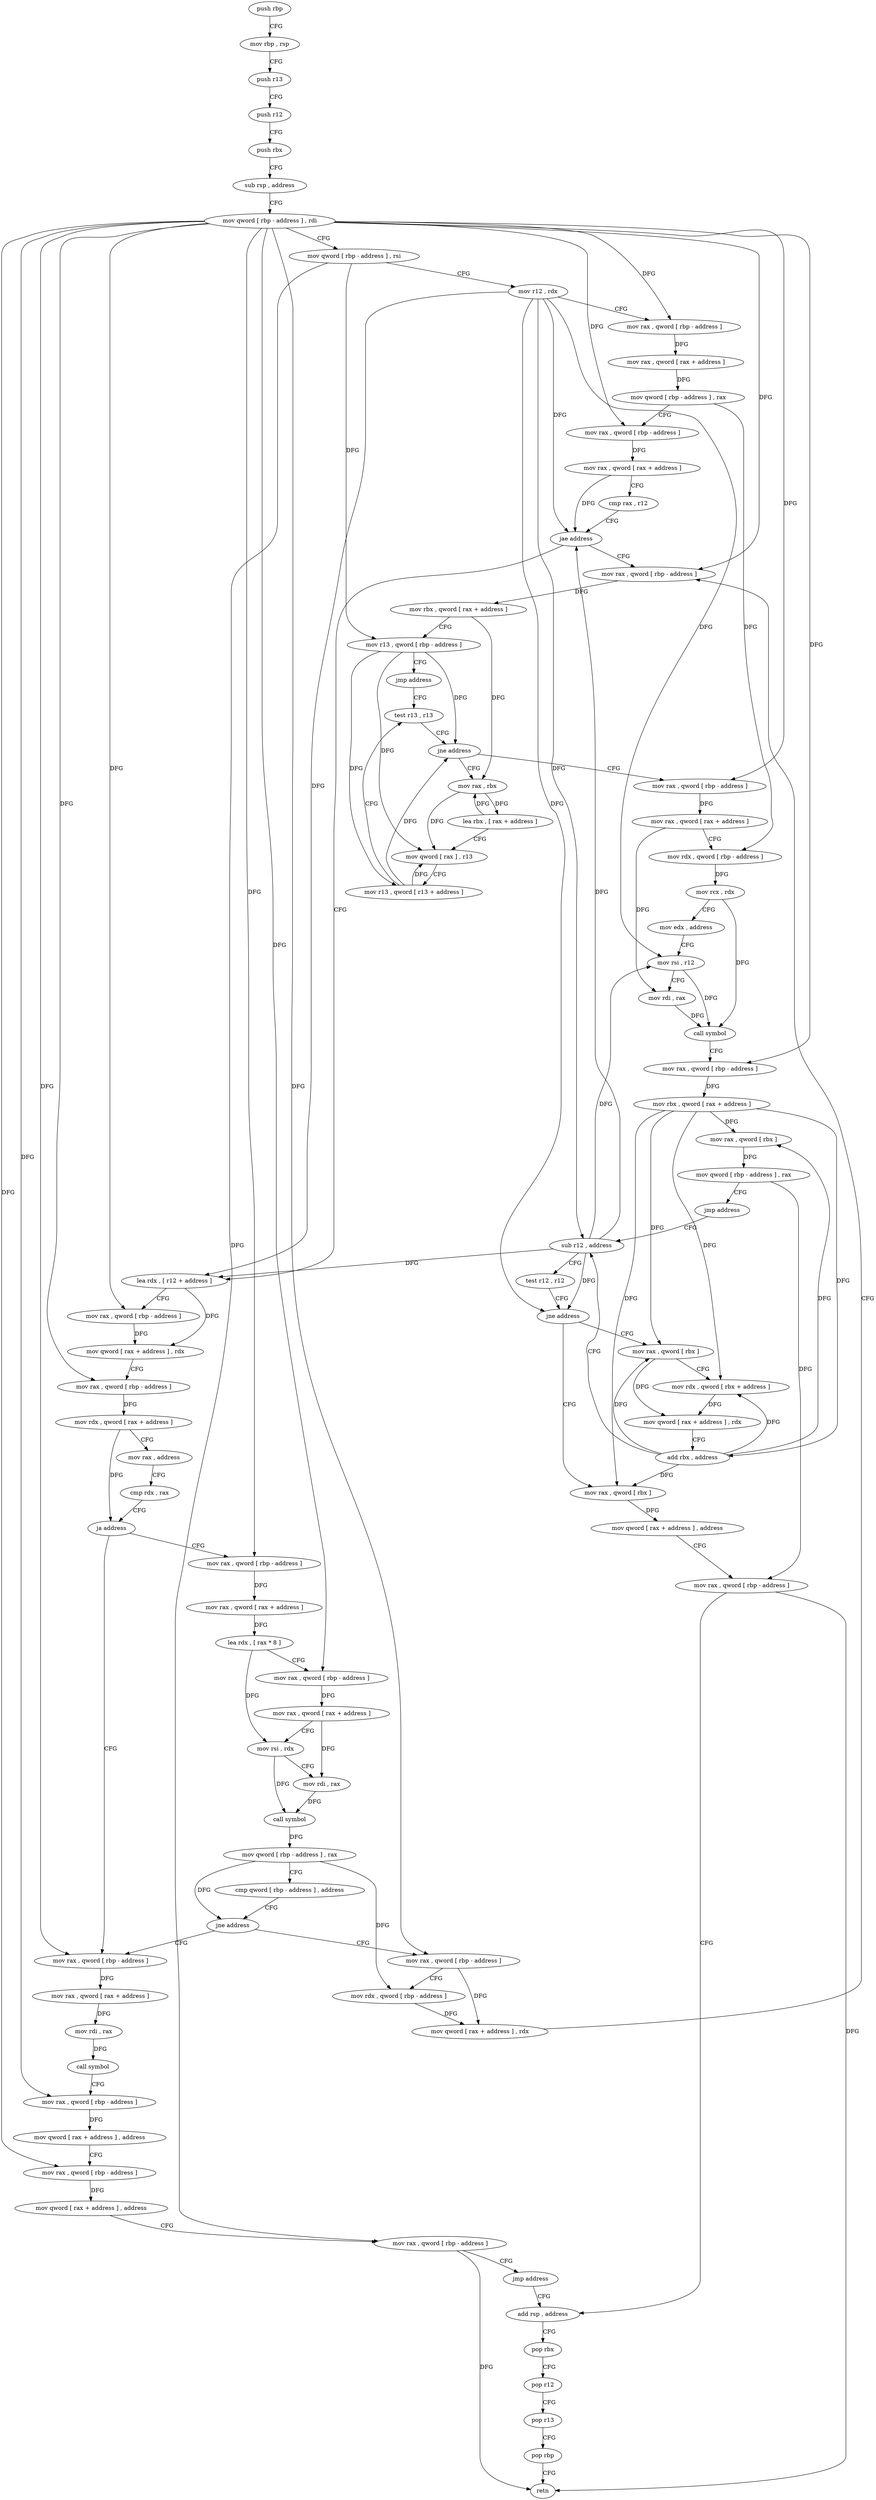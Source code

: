 digraph "func" {
"4301712" [label = "push rbp" ]
"4301713" [label = "mov rbp , rsp" ]
"4301716" [label = "push r13" ]
"4301718" [label = "push r12" ]
"4301720" [label = "push rbx" ]
"4301721" [label = "sub rsp , address" ]
"4301725" [label = "mov qword [ rbp - address ] , rdi" ]
"4301729" [label = "mov qword [ rbp - address ] , rsi" ]
"4301733" [label = "mov r12 , rdx" ]
"4301736" [label = "mov rax , qword [ rbp - address ]" ]
"4301740" [label = "mov rax , qword [ rax + address ]" ]
"4301744" [label = "mov qword [ rbp - address ] , rax" ]
"4301748" [label = "mov rax , qword [ rbp - address ]" ]
"4301752" [label = "mov rax , qword [ rax + address ]" ]
"4301756" [label = "cmp rax , r12" ]
"4301759" [label = "jae address" ]
"4301908" [label = "mov rax , qword [ rbp - address ]" ]
"4301765" [label = "lea rdx , [ r12 + address ]" ]
"4301912" [label = "mov rbx , qword [ rax + address ]" ]
"4301916" [label = "mov r13 , qword [ rbp - address ]" ]
"4301920" [label = "jmp address" ]
"4301936" [label = "test r13 , r13" ]
"4301770" [label = "mov rax , qword [ rbp - address ]" ]
"4301774" [label = "mov qword [ rax + address ] , rdx" ]
"4301778" [label = "mov rax , qword [ rbp - address ]" ]
"4301782" [label = "mov rdx , qword [ rax + address ]" ]
"4301786" [label = "mov rax , address" ]
"4301796" [label = "cmp rdx , rax" ]
"4301799" [label = "ja address" ]
"4301847" [label = "mov rax , qword [ rbp - address ]" ]
"4301801" [label = "mov rax , qword [ rbp - address ]" ]
"4301939" [label = "jne address" ]
"4301922" [label = "mov rax , rbx" ]
"4301941" [label = "mov rax , qword [ rbp - address ]" ]
"4301851" [label = "mov rax , qword [ rax + address ]" ]
"4301855" [label = "mov rdi , rax" ]
"4301858" [label = "call symbol" ]
"4301863" [label = "mov rax , qword [ rbp - address ]" ]
"4301867" [label = "mov qword [ rax + address ] , address" ]
"4301875" [label = "mov rax , qword [ rbp - address ]" ]
"4301879" [label = "mov qword [ rax + address ] , address" ]
"4301887" [label = "mov rax , qword [ rbp - address ]" ]
"4301891" [label = "jmp address" ]
"4302028" [label = "add rsp , address" ]
"4301805" [label = "mov rax , qword [ rax + address ]" ]
"4301809" [label = "lea rdx , [ rax * 8 ]" ]
"4301817" [label = "mov rax , qword [ rbp - address ]" ]
"4301821" [label = "mov rax , qword [ rax + address ]" ]
"4301825" [label = "mov rsi , rdx" ]
"4301828" [label = "mov rdi , rax" ]
"4301831" [label = "call symbol" ]
"4301836" [label = "mov qword [ rbp - address ] , rax" ]
"4301840" [label = "cmp qword [ rbp - address ] , address" ]
"4301845" [label = "jne address" ]
"4301896" [label = "mov rax , qword [ rbp - address ]" ]
"4301925" [label = "lea rbx , [ rax + address ]" ]
"4301929" [label = "mov qword [ rax ] , r13" ]
"4301932" [label = "mov r13 , qword [ r13 + address ]" ]
"4301945" [label = "mov rax , qword [ rax + address ]" ]
"4301949" [label = "mov rdx , qword [ rbp - address ]" ]
"4301953" [label = "mov rcx , rdx" ]
"4301956" [label = "mov edx , address" ]
"4301961" [label = "mov rsi , r12" ]
"4301964" [label = "mov rdi , rax" ]
"4301967" [label = "call symbol" ]
"4301972" [label = "mov rax , qword [ rbp - address ]" ]
"4301976" [label = "mov rbx , qword [ rax + address ]" ]
"4301980" [label = "mov rax , qword [ rbx ]" ]
"4301983" [label = "mov qword [ rbp - address ] , rax" ]
"4301987" [label = "jmp address" ]
"4302004" [label = "sub r12 , address" ]
"4302032" [label = "pop rbx" ]
"4302033" [label = "pop r12" ]
"4302035" [label = "pop r13" ]
"4302037" [label = "pop rbp" ]
"4302038" [label = "retn" ]
"4301900" [label = "mov rdx , qword [ rbp - address ]" ]
"4301904" [label = "mov qword [ rax + address ] , rdx" ]
"4302008" [label = "test r12 , r12" ]
"4302011" [label = "jne address" ]
"4301989" [label = "mov rax , qword [ rbx ]" ]
"4302013" [label = "mov rax , qword [ rbx ]" ]
"4301992" [label = "mov rdx , qword [ rbx + address ]" ]
"4301996" [label = "mov qword [ rax + address ] , rdx" ]
"4302000" [label = "add rbx , address" ]
"4302016" [label = "mov qword [ rax + address ] , address" ]
"4302024" [label = "mov rax , qword [ rbp - address ]" ]
"4301712" -> "4301713" [ label = "CFG" ]
"4301713" -> "4301716" [ label = "CFG" ]
"4301716" -> "4301718" [ label = "CFG" ]
"4301718" -> "4301720" [ label = "CFG" ]
"4301720" -> "4301721" [ label = "CFG" ]
"4301721" -> "4301725" [ label = "CFG" ]
"4301725" -> "4301729" [ label = "CFG" ]
"4301725" -> "4301736" [ label = "DFG" ]
"4301725" -> "4301748" [ label = "DFG" ]
"4301725" -> "4301908" [ label = "DFG" ]
"4301725" -> "4301770" [ label = "DFG" ]
"4301725" -> "4301778" [ label = "DFG" ]
"4301725" -> "4301847" [ label = "DFG" ]
"4301725" -> "4301863" [ label = "DFG" ]
"4301725" -> "4301875" [ label = "DFG" ]
"4301725" -> "4301801" [ label = "DFG" ]
"4301725" -> "4301817" [ label = "DFG" ]
"4301725" -> "4301941" [ label = "DFG" ]
"4301725" -> "4301972" [ label = "DFG" ]
"4301725" -> "4301896" [ label = "DFG" ]
"4301729" -> "4301733" [ label = "CFG" ]
"4301729" -> "4301916" [ label = "DFG" ]
"4301729" -> "4301887" [ label = "DFG" ]
"4301733" -> "4301736" [ label = "CFG" ]
"4301733" -> "4301759" [ label = "DFG" ]
"4301733" -> "4301765" [ label = "DFG" ]
"4301733" -> "4301961" [ label = "DFG" ]
"4301733" -> "4302004" [ label = "DFG" ]
"4301733" -> "4302011" [ label = "DFG" ]
"4301736" -> "4301740" [ label = "DFG" ]
"4301740" -> "4301744" [ label = "DFG" ]
"4301744" -> "4301748" [ label = "CFG" ]
"4301744" -> "4301949" [ label = "DFG" ]
"4301748" -> "4301752" [ label = "DFG" ]
"4301752" -> "4301756" [ label = "CFG" ]
"4301752" -> "4301759" [ label = "DFG" ]
"4301756" -> "4301759" [ label = "CFG" ]
"4301759" -> "4301908" [ label = "CFG" ]
"4301759" -> "4301765" [ label = "CFG" ]
"4301908" -> "4301912" [ label = "DFG" ]
"4301765" -> "4301770" [ label = "CFG" ]
"4301765" -> "4301774" [ label = "DFG" ]
"4301912" -> "4301916" [ label = "CFG" ]
"4301912" -> "4301922" [ label = "DFG" ]
"4301916" -> "4301920" [ label = "CFG" ]
"4301916" -> "4301939" [ label = "DFG" ]
"4301916" -> "4301929" [ label = "DFG" ]
"4301916" -> "4301932" [ label = "DFG" ]
"4301920" -> "4301936" [ label = "CFG" ]
"4301936" -> "4301939" [ label = "CFG" ]
"4301770" -> "4301774" [ label = "DFG" ]
"4301774" -> "4301778" [ label = "CFG" ]
"4301778" -> "4301782" [ label = "DFG" ]
"4301782" -> "4301786" [ label = "CFG" ]
"4301782" -> "4301799" [ label = "DFG" ]
"4301786" -> "4301796" [ label = "CFG" ]
"4301796" -> "4301799" [ label = "CFG" ]
"4301799" -> "4301847" [ label = "CFG" ]
"4301799" -> "4301801" [ label = "CFG" ]
"4301847" -> "4301851" [ label = "DFG" ]
"4301801" -> "4301805" [ label = "DFG" ]
"4301939" -> "4301922" [ label = "CFG" ]
"4301939" -> "4301941" [ label = "CFG" ]
"4301922" -> "4301925" [ label = "DFG" ]
"4301922" -> "4301929" [ label = "DFG" ]
"4301941" -> "4301945" [ label = "DFG" ]
"4301851" -> "4301855" [ label = "DFG" ]
"4301855" -> "4301858" [ label = "DFG" ]
"4301858" -> "4301863" [ label = "CFG" ]
"4301863" -> "4301867" [ label = "DFG" ]
"4301867" -> "4301875" [ label = "CFG" ]
"4301875" -> "4301879" [ label = "DFG" ]
"4301879" -> "4301887" [ label = "CFG" ]
"4301887" -> "4301891" [ label = "CFG" ]
"4301887" -> "4302038" [ label = "DFG" ]
"4301891" -> "4302028" [ label = "CFG" ]
"4302028" -> "4302032" [ label = "CFG" ]
"4301805" -> "4301809" [ label = "DFG" ]
"4301809" -> "4301817" [ label = "CFG" ]
"4301809" -> "4301825" [ label = "DFG" ]
"4301817" -> "4301821" [ label = "DFG" ]
"4301821" -> "4301825" [ label = "CFG" ]
"4301821" -> "4301828" [ label = "DFG" ]
"4301825" -> "4301828" [ label = "CFG" ]
"4301825" -> "4301831" [ label = "DFG" ]
"4301828" -> "4301831" [ label = "DFG" ]
"4301831" -> "4301836" [ label = "DFG" ]
"4301836" -> "4301840" [ label = "CFG" ]
"4301836" -> "4301845" [ label = "DFG" ]
"4301836" -> "4301900" [ label = "DFG" ]
"4301840" -> "4301845" [ label = "CFG" ]
"4301845" -> "4301896" [ label = "CFG" ]
"4301845" -> "4301847" [ label = "CFG" ]
"4301896" -> "4301900" [ label = "CFG" ]
"4301896" -> "4301904" [ label = "DFG" ]
"4301925" -> "4301929" [ label = "CFG" ]
"4301925" -> "4301922" [ label = "DFG" ]
"4301929" -> "4301932" [ label = "CFG" ]
"4301932" -> "4301936" [ label = "CFG" ]
"4301932" -> "4301939" [ label = "DFG" ]
"4301932" -> "4301929" [ label = "DFG" ]
"4301945" -> "4301949" [ label = "CFG" ]
"4301945" -> "4301964" [ label = "DFG" ]
"4301949" -> "4301953" [ label = "DFG" ]
"4301953" -> "4301956" [ label = "CFG" ]
"4301953" -> "4301967" [ label = "DFG" ]
"4301956" -> "4301961" [ label = "CFG" ]
"4301961" -> "4301964" [ label = "CFG" ]
"4301961" -> "4301967" [ label = "DFG" ]
"4301964" -> "4301967" [ label = "DFG" ]
"4301967" -> "4301972" [ label = "CFG" ]
"4301972" -> "4301976" [ label = "DFG" ]
"4301976" -> "4301980" [ label = "DFG" ]
"4301976" -> "4301989" [ label = "DFG" ]
"4301976" -> "4301992" [ label = "DFG" ]
"4301976" -> "4302000" [ label = "DFG" ]
"4301976" -> "4302013" [ label = "DFG" ]
"4301980" -> "4301983" [ label = "DFG" ]
"4301983" -> "4301987" [ label = "CFG" ]
"4301983" -> "4302024" [ label = "DFG" ]
"4301987" -> "4302004" [ label = "CFG" ]
"4302004" -> "4302008" [ label = "CFG" ]
"4302004" -> "4301759" [ label = "DFG" ]
"4302004" -> "4301765" [ label = "DFG" ]
"4302004" -> "4301961" [ label = "DFG" ]
"4302004" -> "4302011" [ label = "DFG" ]
"4302032" -> "4302033" [ label = "CFG" ]
"4302033" -> "4302035" [ label = "CFG" ]
"4302035" -> "4302037" [ label = "CFG" ]
"4302037" -> "4302038" [ label = "CFG" ]
"4301900" -> "4301904" [ label = "DFG" ]
"4301904" -> "4301908" [ label = "CFG" ]
"4302008" -> "4302011" [ label = "CFG" ]
"4302011" -> "4301989" [ label = "CFG" ]
"4302011" -> "4302013" [ label = "CFG" ]
"4301989" -> "4301992" [ label = "CFG" ]
"4301989" -> "4301996" [ label = "DFG" ]
"4302013" -> "4302016" [ label = "DFG" ]
"4301992" -> "4301996" [ label = "DFG" ]
"4301996" -> "4302000" [ label = "CFG" ]
"4302000" -> "4302004" [ label = "CFG" ]
"4302000" -> "4301980" [ label = "DFG" ]
"4302000" -> "4301989" [ label = "DFG" ]
"4302000" -> "4301992" [ label = "DFG" ]
"4302000" -> "4302013" [ label = "DFG" ]
"4302016" -> "4302024" [ label = "CFG" ]
"4302024" -> "4302028" [ label = "CFG" ]
"4302024" -> "4302038" [ label = "DFG" ]
}
